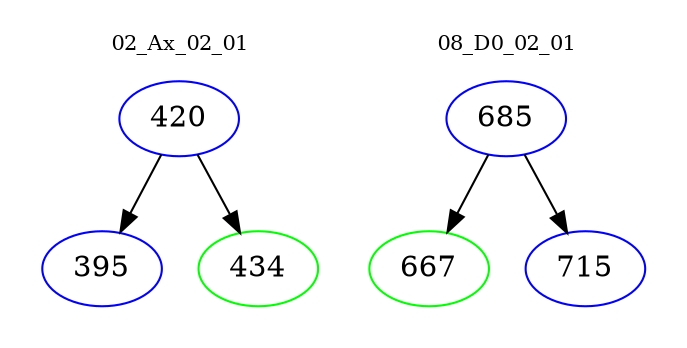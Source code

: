 digraph{
subgraph cluster_0 {
color = white
label = "02_Ax_02_01";
fontsize=10;
T0_420 [label="420", color="blue"]
T0_420 -> T0_395 [color="black"]
T0_395 [label="395", color="blue"]
T0_420 -> T0_434 [color="black"]
T0_434 [label="434", color="green"]
}
subgraph cluster_1 {
color = white
label = "08_D0_02_01";
fontsize=10;
T1_685 [label="685", color="blue"]
T1_685 -> T1_667 [color="black"]
T1_667 [label="667", color="green"]
T1_685 -> T1_715 [color="black"]
T1_715 [label="715", color="blue"]
}
}
